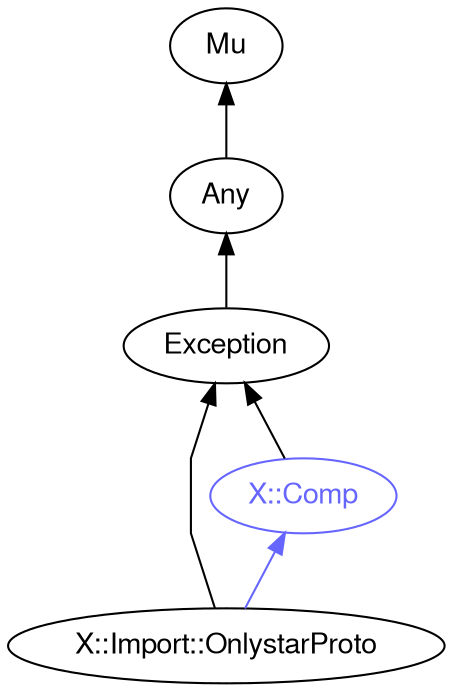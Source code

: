 digraph "perl6-type-graph" {
    rankdir=BT;
    splines=polyline;
    overlap=false; 
    // Types
    "X::Import::OnlystarProto" [color="#000000", fontcolor="#000000", href="/type/X::Import::OnlystarProto", fontname="FreeSans"];
    "Mu" [color="#000000", fontcolor="#000000", href="/type/Mu", fontname="FreeSans"];
    "Any" [color="#000000", fontcolor="#000000", href="/type/Any", fontname="FreeSans"];
    "Exception" [color="#000000", fontcolor="#000000", href="/type/Exception", fontname="FreeSans"];
    "X::Comp" [color="#6666FF", fontcolor="#6666FF", href="/type/X::Comp", fontname="FreeSans"];

    // Superclasses
    "X::Import::OnlystarProto" -> "Exception" [color="#000000"];
    "Any" -> "Mu" [color="#000000"];
    "Exception" -> "Any" [color="#000000"];
    "X::Comp" -> "Exception" [color="#000000"];

    // Roles
    "X::Import::OnlystarProto" -> "X::Comp" [color="#6666FF"];
}
